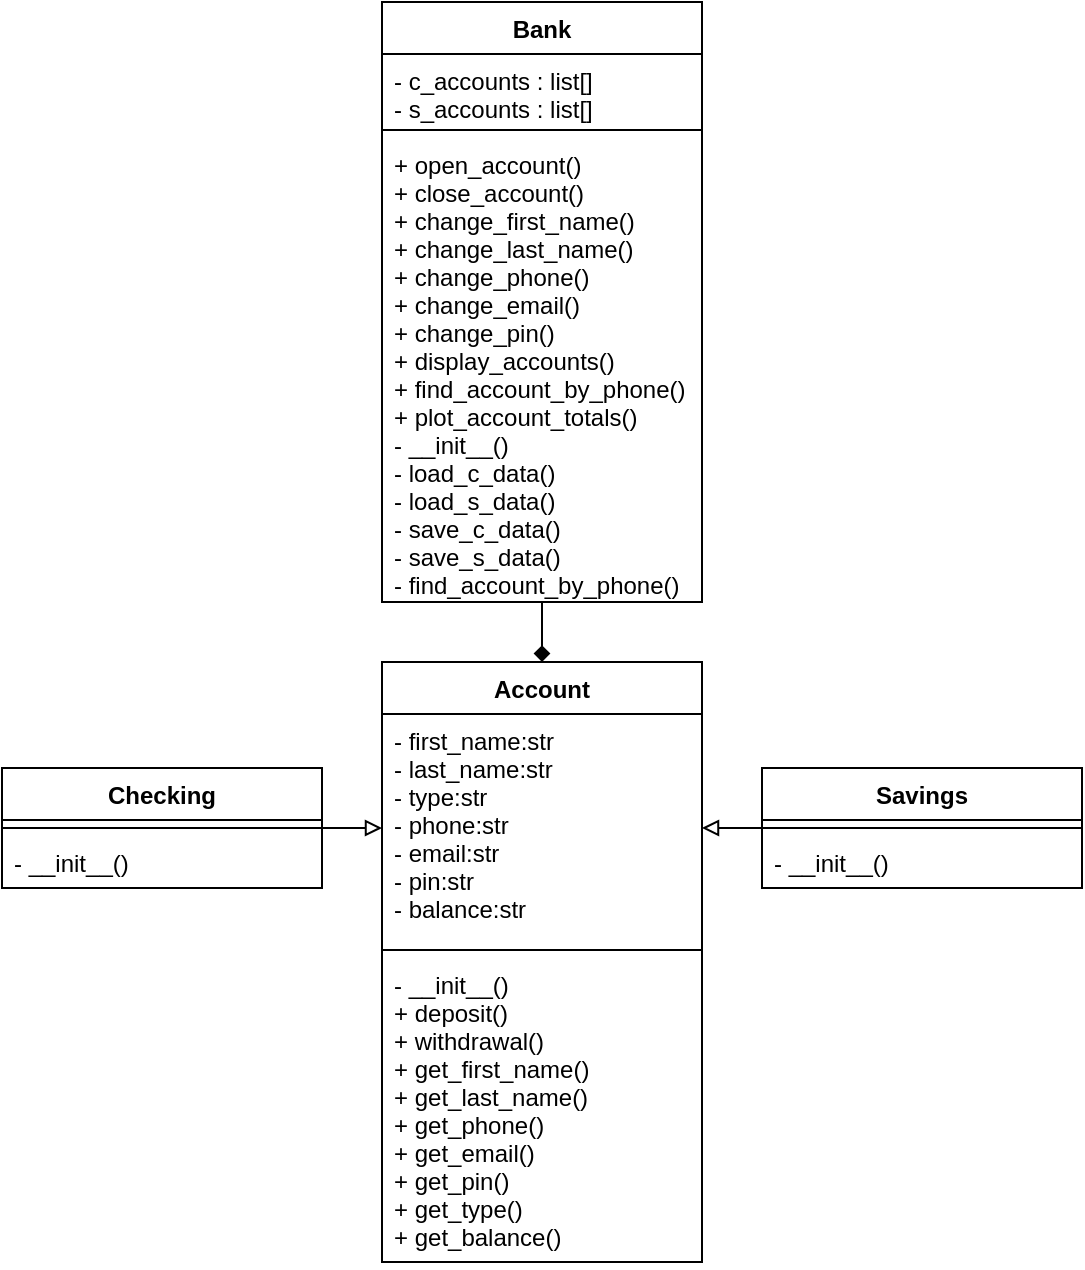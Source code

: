 <mxfile version="13.0.3" type="device"><diagram id="laxCTTYwzQyQEHslyIaJ" name="Page-1"><mxGraphModel dx="1086" dy="806" grid="1" gridSize="10" guides="1" tooltips="1" connect="1" arrows="1" fold="1" page="1" pageScale="1" pageWidth="850" pageHeight="1100" math="0" shadow="0"><root><mxCell id="0"/><mxCell id="1" parent="0"/><mxCell id="UoJBnM39malrYxYeps3T-5" value="Bank" style="swimlane;fontStyle=1;align=center;verticalAlign=top;childLayout=stackLayout;horizontal=1;startSize=26;horizontalStack=0;resizeParent=1;resizeParentMax=0;resizeLast=0;collapsible=1;marginBottom=0;" parent="1" vertex="1"><mxGeometry x="320" y="40" width="160" height="300" as="geometry"/></mxCell><mxCell id="UoJBnM39malrYxYeps3T-6" value="- c_accounts : list[]&#10;- s_accounts : list[]" style="text;strokeColor=none;fillColor=none;align=left;verticalAlign=top;spacingLeft=4;spacingRight=4;overflow=hidden;rotatable=0;points=[[0,0.5],[1,0.5]];portConstraint=eastwest;" parent="UoJBnM39malrYxYeps3T-5" vertex="1"><mxGeometry y="26" width="160" height="34" as="geometry"/></mxCell><mxCell id="UoJBnM39malrYxYeps3T-7" value="" style="line;strokeWidth=1;fillColor=none;align=left;verticalAlign=middle;spacingTop=-1;spacingLeft=3;spacingRight=3;rotatable=0;labelPosition=right;points=[];portConstraint=eastwest;" parent="UoJBnM39malrYxYeps3T-5" vertex="1"><mxGeometry y="60" width="160" height="8" as="geometry"/></mxCell><mxCell id="UoJBnM39malrYxYeps3T-8" value="+ open_account()&#10;+ close_account()&#10;+ change_first_name()&#10;+ change_last_name()&#10;+ change_phone()&#10;+ change_email()&#10;+ change_pin()&#10;+ display_accounts()&#10;+ find_account_by_phone()&#10;+ plot_account_totals()&#10;- __init__()&#10;- load_c_data()&#10;- load_s_data()&#10;- save_c_data()&#10;- save_s_data()&#10;- find_account_by_phone()" style="text;strokeColor=none;fillColor=none;align=left;verticalAlign=top;spacingLeft=4;spacingRight=4;overflow=hidden;rotatable=0;points=[[0,0.5],[1,0.5]];portConstraint=eastwest;" parent="UoJBnM39malrYxYeps3T-5" vertex="1"><mxGeometry y="68" width="160" height="232" as="geometry"/></mxCell><mxCell id="UoJBnM39malrYxYeps3T-13" style="edgeStyle=orthogonalEdgeStyle;rounded=0;orthogonalLoop=1;jettySize=auto;html=1;entryX=0.5;entryY=0;entryDx=0;entryDy=0;endArrow=diamond;endFill=1;" parent="1" source="UoJBnM39malrYxYeps3T-8" target="UoJBnM39malrYxYeps3T-9" edge="1"><mxGeometry relative="1" as="geometry"><Array as="points"><mxPoint x="400" y="220"/><mxPoint x="400" y="220"/></Array></mxGeometry></mxCell><mxCell id="4PRuB6IMA1_HN-BfiC94-7" style="edgeStyle=orthogonalEdgeStyle;rounded=0;orthogonalLoop=1;jettySize=auto;html=1;endArrow=block;endFill=0;" edge="1" parent="1" source="4PRuB6IMA1_HN-BfiC94-3" target="UoJBnM39malrYxYeps3T-10"><mxGeometry relative="1" as="geometry"><mxPoint x="490" y="463" as="targetPoint"/></mxGeometry></mxCell><mxCell id="UoJBnM39malrYxYeps3T-9" value="Account" style="swimlane;fontStyle=1;align=center;verticalAlign=top;childLayout=stackLayout;horizontal=1;startSize=26;horizontalStack=0;resizeParent=1;resizeParentMax=0;resizeLast=0;collapsible=1;marginBottom=0;" parent="1" vertex="1"><mxGeometry x="320" y="370" width="160" height="300" as="geometry"/></mxCell><mxCell id="UoJBnM39malrYxYeps3T-10" value="- first_name:str&#10;- last_name:str&#10;- type:str&#10;- phone:str&#10;- email:str&#10;- pin:str&#10;- balance:str " style="text;strokeColor=none;fillColor=none;align=left;verticalAlign=top;spacingLeft=4;spacingRight=4;overflow=hidden;rotatable=0;points=[[0,0.5],[1,0.5]];portConstraint=eastwest;" parent="UoJBnM39malrYxYeps3T-9" vertex="1"><mxGeometry y="26" width="160" height="114" as="geometry"/></mxCell><mxCell id="UoJBnM39malrYxYeps3T-11" value="" style="line;strokeWidth=1;fillColor=none;align=left;verticalAlign=middle;spacingTop=-1;spacingLeft=3;spacingRight=3;rotatable=0;labelPosition=right;points=[];portConstraint=eastwest;" parent="UoJBnM39malrYxYeps3T-9" vertex="1"><mxGeometry y="140" width="160" height="8" as="geometry"/></mxCell><mxCell id="UoJBnM39malrYxYeps3T-12" value="- __init__()&#10;+ deposit()&#10;+ withdrawal()&#10;+ get_first_name()&#10;+ get_last_name()&#10;+ get_phone()&#10;+ get_email()&#10;+ get_pin()&#10;+ get_type()&#10;+ get_balance()" style="text;strokeColor=none;fillColor=none;align=left;verticalAlign=top;spacingLeft=4;spacingRight=4;overflow=hidden;rotatable=0;points=[[0,0.5],[1,0.5]];portConstraint=eastwest;" parent="UoJBnM39malrYxYeps3T-9" vertex="1"><mxGeometry y="148" width="160" height="152" as="geometry"/></mxCell><mxCell id="4PRuB6IMA1_HN-BfiC94-13" style="edgeStyle=orthogonalEdgeStyle;rounded=0;orthogonalLoop=1;jettySize=auto;html=1;entryX=0;entryY=0.5;entryDx=0;entryDy=0;endArrow=block;endFill=0;" edge="1" parent="1" source="4PRuB6IMA1_HN-BfiC94-10" target="UoJBnM39malrYxYeps3T-10"><mxGeometry relative="1" as="geometry"/></mxCell><mxCell id="4PRuB6IMA1_HN-BfiC94-10" value="Checking" style="swimlane;fontStyle=1;align=center;verticalAlign=top;childLayout=stackLayout;horizontal=1;startSize=26;horizontalStack=0;resizeParent=1;resizeParentMax=0;resizeLast=0;collapsible=1;marginBottom=0;" vertex="1" parent="1"><mxGeometry x="130" y="423" width="160" height="60" as="geometry"/></mxCell><mxCell id="4PRuB6IMA1_HN-BfiC94-11" value="" style="line;strokeWidth=1;fillColor=none;align=left;verticalAlign=middle;spacingTop=-1;spacingLeft=3;spacingRight=3;rotatable=0;labelPosition=right;points=[];portConstraint=eastwest;" vertex="1" parent="4PRuB6IMA1_HN-BfiC94-10"><mxGeometry y="26" width="160" height="8" as="geometry"/></mxCell><mxCell id="4PRuB6IMA1_HN-BfiC94-12" value="- __init__()" style="text;strokeColor=none;fillColor=none;align=left;verticalAlign=top;spacingLeft=4;spacingRight=4;overflow=hidden;rotatable=0;points=[[0,0.5],[1,0.5]];portConstraint=eastwest;" vertex="1" parent="4PRuB6IMA1_HN-BfiC94-10"><mxGeometry y="34" width="160" height="26" as="geometry"/></mxCell><mxCell id="4PRuB6IMA1_HN-BfiC94-3" value="Savings" style="swimlane;fontStyle=1;align=center;verticalAlign=top;childLayout=stackLayout;horizontal=1;startSize=26;horizontalStack=0;resizeParent=1;resizeParentMax=0;resizeLast=0;collapsible=1;marginBottom=0;" vertex="1" parent="1"><mxGeometry x="510" y="423" width="160" height="60" as="geometry"/></mxCell><mxCell id="4PRuB6IMA1_HN-BfiC94-5" value="" style="line;strokeWidth=1;fillColor=none;align=left;verticalAlign=middle;spacingTop=-1;spacingLeft=3;spacingRight=3;rotatable=0;labelPosition=right;points=[];portConstraint=eastwest;" vertex="1" parent="4PRuB6IMA1_HN-BfiC94-3"><mxGeometry y="26" width="160" height="8" as="geometry"/></mxCell><mxCell id="4PRuB6IMA1_HN-BfiC94-6" value="- __init__()" style="text;strokeColor=none;fillColor=none;align=left;verticalAlign=top;spacingLeft=4;spacingRight=4;overflow=hidden;rotatable=0;points=[[0,0.5],[1,0.5]];portConstraint=eastwest;" vertex="1" parent="4PRuB6IMA1_HN-BfiC94-3"><mxGeometry y="34" width="160" height="26" as="geometry"/></mxCell></root></mxGraphModel></diagram></mxfile>